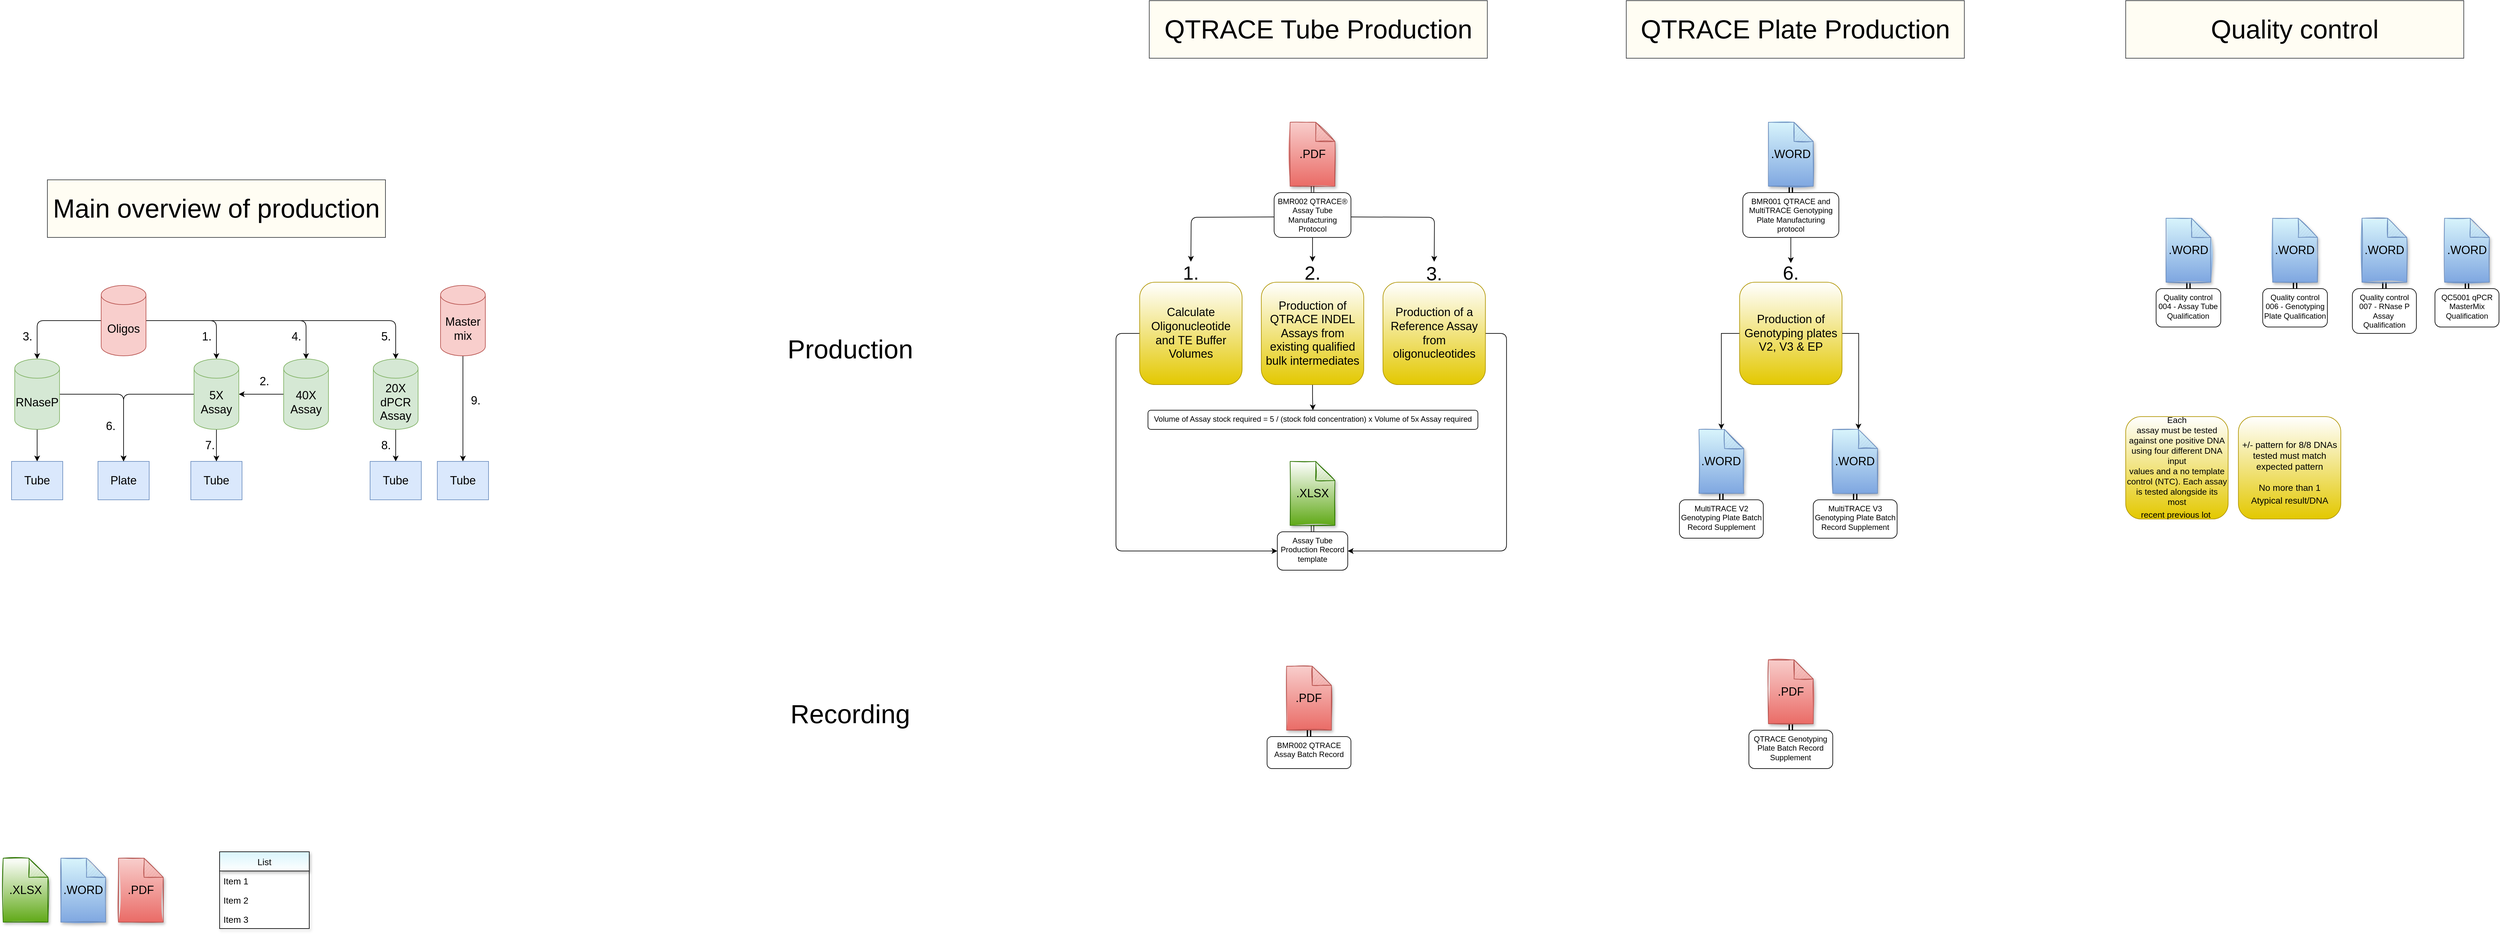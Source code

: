 <mxfile version="19.0.2" type="github">
  <diagram name="Page-1" id="82e54ff1-d628-8f03-85c4-9753963a91cd">
    <mxGraphModel dx="4849" dy="4590" grid="1" gridSize="10" guides="1" tooltips="1" connect="1" arrows="1" fold="1" page="1" pageScale="1" pageWidth="1100" pageHeight="850" background="none" math="0" shadow="0">
      <root>
        <mxCell id="0" />
        <mxCell id="1" parent="0" />
        <mxCell id="Lheqyd3v5UKoI2d5zXlv-3" value="&lt;font style=&quot;font-size: 18px;&quot;&gt;.WORD&lt;/font&gt;" style="shape=note;whiteSpace=wrap;html=1;backgroundOutline=1;darkOpacity=0.05;sketch=1;fillColor=#D9F5FC;strokeColor=#6c8ebf;shadow=1;gradientDirection=south;gradientColor=#7ea6e0;" parent="1" vertex="1">
          <mxGeometry x="-938" y="-590" width="70" height="100" as="geometry" />
        </mxCell>
        <mxCell id="Lheqyd3v5UKoI2d5zXlv-5" value="&lt;font style=&quot;font-size: 18px;&quot;&gt;.PDF&lt;/font&gt;" style="shape=note;whiteSpace=wrap;html=1;backgroundOutline=1;darkOpacity=0.05;sketch=1;fillColor=#f8cecc;strokeColor=#b85450;shadow=1;gradientDirection=south;gradientColor=#ea6b66;" parent="1" vertex="1">
          <mxGeometry x="981.91" y="-1740" width="70" height="100" as="geometry" />
        </mxCell>
        <mxCell id="Lheqyd3v5UKoI2d5zXlv-75" style="edgeStyle=orthogonalEdgeStyle;curved=0;rounded=1;sketch=0;orthogonalLoop=1;jettySize=auto;html=1;entryX=0.5;entryY=0;entryDx=0;entryDy=0;fontSize=30;" parent="1" edge="1">
          <mxGeometry relative="1" as="geometry">
            <mxPoint x="1076.91" y="-1592" as="sourcePoint" />
            <mxPoint x="1206.91" y="-1522" as="targetPoint" />
          </mxGeometry>
        </mxCell>
        <mxCell id="Lheqyd3v5UKoI2d5zXlv-77" style="edgeStyle=orthogonalEdgeStyle;curved=0;rounded=1;sketch=0;orthogonalLoop=1;jettySize=auto;html=1;entryX=0.5;entryY=0;entryDx=0;entryDy=0;fontSize=30;" parent="1" edge="1">
          <mxGeometry relative="1" as="geometry">
            <mxPoint x="956.91" y="-1592" as="sourcePoint" />
            <mxPoint x="826.91" y="-1522" as="targetPoint" />
          </mxGeometry>
        </mxCell>
        <mxCell id="Lheqyd3v5UKoI2d5zXlv-78" style="edgeStyle=orthogonalEdgeStyle;curved=0;rounded=1;sketch=0;orthogonalLoop=1;jettySize=auto;html=1;exitX=0.5;exitY=1;exitDx=0;exitDy=0;entryX=0.5;entryY=0;entryDx=0;entryDy=0;fontSize=30;" parent="1" edge="1" source="Lheqyd3v5UKoI2d5zXlv-8">
          <mxGeometry relative="1" as="geometry">
            <mxPoint x="1016.91" y="-1552" as="sourcePoint" />
            <mxPoint x="1016.91" y="-1522" as="targetPoint" />
          </mxGeometry>
        </mxCell>
        <mxCell id="Lheqyd3v5UKoI2d5zXlv-95" style="edgeStyle=orthogonalEdgeStyle;shape=link;curved=0;rounded=1;sketch=0;orthogonalLoop=1;jettySize=auto;html=1;exitX=0.5;exitY=0;exitDx=0;exitDy=0;entryX=0.5;entryY=1;entryDx=0;entryDy=0;entryPerimeter=0;fontSize=30;" parent="1" source="Lheqyd3v5UKoI2d5zXlv-8" target="Lheqyd3v5UKoI2d5zXlv-5" edge="1">
          <mxGeometry relative="1" as="geometry" />
        </mxCell>
        <mxCell id="Lheqyd3v5UKoI2d5zXlv-8" value="BMR002 QTRACE® Assay Tube&lt;br&gt;Manufacturing Protocol" style="text;whiteSpace=wrap;html=1;align=center;strokeColor=default;rounded=1;glass=0;shadow=0;sketch=0;fillColor=default;" parent="1" vertex="1">
          <mxGeometry x="956.91" y="-1630" width="120" height="70" as="geometry" />
        </mxCell>
        <mxCell id="Lheqyd3v5UKoI2d5zXlv-12" value="List" style="swimlane;fontStyle=0;childLayout=stackLayout;horizontal=1;startSize=30;horizontalStack=0;resizeParent=1;resizeParentMax=0;resizeLast=0;collapsible=1;marginBottom=0;shadow=1;sketch=0;fontFamily=Helvetica;fontSize=14;fillColor=#D9F5FC;gradientColor=#ffffff;gradientDirection=south;" parent="1" vertex="1">
          <mxGeometry x="-690" y="-600" width="140" height="120" as="geometry" />
        </mxCell>
        <mxCell id="Lheqyd3v5UKoI2d5zXlv-13" value="Item 1" style="text;strokeColor=none;fillColor=none;align=left;verticalAlign=middle;spacingLeft=4;spacingRight=4;overflow=hidden;points=[[0,0.5],[1,0.5]];portConstraint=eastwest;rotatable=0;shadow=1;sketch=0;fontFamily=Helvetica;fontSize=14;" parent="Lheqyd3v5UKoI2d5zXlv-12" vertex="1">
          <mxGeometry y="30" width="140" height="30" as="geometry" />
        </mxCell>
        <mxCell id="Lheqyd3v5UKoI2d5zXlv-14" value="Item 2" style="text;strokeColor=none;fillColor=none;align=left;verticalAlign=middle;spacingLeft=4;spacingRight=4;overflow=hidden;points=[[0,0.5],[1,0.5]];portConstraint=eastwest;rotatable=0;shadow=1;sketch=0;fontFamily=Helvetica;fontSize=14;" parent="Lheqyd3v5UKoI2d5zXlv-12" vertex="1">
          <mxGeometry y="60" width="140" height="30" as="geometry" />
        </mxCell>
        <mxCell id="Lheqyd3v5UKoI2d5zXlv-15" value="Item 3" style="text;strokeColor=none;fillColor=none;align=left;verticalAlign=middle;spacingLeft=4;spacingRight=4;overflow=hidden;points=[[0,0.5],[1,0.5]];portConstraint=eastwest;rotatable=0;shadow=1;sketch=0;fontFamily=Helvetica;fontSize=14;" parent="Lheqyd3v5UKoI2d5zXlv-12" vertex="1">
          <mxGeometry y="90" width="140" height="30" as="geometry" />
        </mxCell>
        <mxCell id="Lheqyd3v5UKoI2d5zXlv-93" style="edgeStyle=orthogonalEdgeStyle;curved=0;rounded=1;sketch=0;orthogonalLoop=1;jettySize=auto;html=1;entryX=0;entryY=0.5;entryDx=0;entryDy=0;fontSize=30;" parent="1" source="Lheqyd3v5UKoI2d5zXlv-16" target="Lheqyd3v5UKoI2d5zXlv-80" edge="1">
          <mxGeometry relative="1" as="geometry">
            <Array as="points">
              <mxPoint x="709.91" y="-1410" />
              <mxPoint x="709.91" y="-1070" />
            </Array>
          </mxGeometry>
        </mxCell>
        <mxCell id="Lheqyd3v5UKoI2d5zXlv-16" value="&lt;span style=&quot;&quot;&gt;&lt;font style=&quot;font-size: 18px;&quot;&gt;Calculate Oligonucleotide and TE Buffer Volumes&lt;/font&gt;&lt;/span&gt;" style="whiteSpace=wrap;html=1;aspect=fixed;rounded=1;shadow=0;glass=0;sketch=0;fontFamily=Helvetica;fontSize=12;strokeColor=#B09500;fillColor=#e3c800;gradientDirection=north;strokeWidth=1;fontColor=#000000;gradientColor=#ffffff;" parent="1" vertex="1">
          <mxGeometry x="746.91" y="-1490" width="160" height="160" as="geometry" />
        </mxCell>
        <mxCell id="Lheqyd3v5UKoI2d5zXlv-18" value="&lt;font style=&quot;font-size: 18px;&quot;&gt;&lt;span style=&quot;color: rgb(0, 0, 0);&quot;&gt;.XLSX&lt;/span&gt;&lt;/font&gt;" style="shape=note;whiteSpace=wrap;html=1;backgroundOutline=1;darkOpacity=0.05;sketch=1;fillColor=#60a917;strokeColor=#2D7600;fontColor=#ffffff;shadow=1;gradientColor=#ffffff;gradientDirection=north;" parent="1" vertex="1">
          <mxGeometry x="-1028" y="-590" width="70" height="100" as="geometry" />
        </mxCell>
        <mxCell id="Lheqyd3v5UKoI2d5zXlv-91" style="edgeStyle=orthogonalEdgeStyle;curved=0;rounded=1;sketch=0;orthogonalLoop=1;jettySize=auto;html=1;entryX=0.5;entryY=0;entryDx=0;entryDy=0;fontSize=30;" parent="1" source="Lheqyd3v5UKoI2d5zXlv-21" target="Lheqyd3v5UKoI2d5zXlv-90" edge="1">
          <mxGeometry relative="1" as="geometry" />
        </mxCell>
        <mxCell id="Lheqyd3v5UKoI2d5zXlv-21" value="&lt;span style=&quot;font-size: 18px;&quot;&gt;Production of QTRACE INDEL Assays from existing qualified bulk intermediates&lt;/span&gt;" style="whiteSpace=wrap;html=1;aspect=fixed;rounded=1;shadow=0;glass=0;sketch=0;fontFamily=Helvetica;fontSize=12;strokeColor=#B09500;fillColor=#e3c800;gradientDirection=north;strokeWidth=1;fontColor=#000000;gradientColor=#ffffff;" parent="1" vertex="1">
          <mxGeometry x="936.91" y="-1490" width="160" height="160" as="geometry" />
        </mxCell>
        <mxCell id="Lheqyd3v5UKoI2d5zXlv-44" style="edgeStyle=orthogonalEdgeStyle;rounded=1;orthogonalLoop=1;jettySize=auto;html=1;entryX=0.5;entryY=0;entryDx=0;entryDy=0;entryPerimeter=0;fontFamily=Helvetica;fontSize=18;strokeColor=default;" parent="1" source="Lheqyd3v5UKoI2d5zXlv-22" target="Lheqyd3v5UKoI2d5zXlv-24" edge="1">
          <mxGeometry relative="1" as="geometry" />
        </mxCell>
        <mxCell id="Lheqyd3v5UKoI2d5zXlv-45" style="edgeStyle=orthogonalEdgeStyle;rounded=1;orthogonalLoop=1;jettySize=auto;html=1;entryX=0.5;entryY=0;entryDx=0;entryDy=0;entryPerimeter=0;fontFamily=Helvetica;fontSize=18;strokeColor=default;" parent="1" source="Lheqyd3v5UKoI2d5zXlv-22" target="Lheqyd3v5UKoI2d5zXlv-42" edge="1">
          <mxGeometry relative="1" as="geometry" />
        </mxCell>
        <mxCell id="Lheqyd3v5UKoI2d5zXlv-46" style="edgeStyle=orthogonalEdgeStyle;rounded=1;orthogonalLoop=1;jettySize=auto;html=1;entryX=0.5;entryY=0;entryDx=0;entryDy=0;entryPerimeter=0;fontFamily=Helvetica;fontSize=18;strokeColor=default;" parent="1" source="Lheqyd3v5UKoI2d5zXlv-22" target="Lheqyd3v5UKoI2d5zXlv-23" edge="1">
          <mxGeometry relative="1" as="geometry" />
        </mxCell>
        <mxCell id="Lheqyd3v5UKoI2d5zXlv-48" style="edgeStyle=orthogonalEdgeStyle;rounded=1;orthogonalLoop=1;jettySize=auto;html=1;entryX=0.5;entryY=0;entryDx=0;entryDy=0;entryPerimeter=0;fontFamily=Helvetica;fontSize=18;strokeColor=default;" parent="1" source="Lheqyd3v5UKoI2d5zXlv-22" target="Lheqyd3v5UKoI2d5zXlv-47" edge="1">
          <mxGeometry relative="1" as="geometry" />
        </mxCell>
        <mxCell id="Lheqyd3v5UKoI2d5zXlv-22" value="Oligos" style="shape=cylinder3;whiteSpace=wrap;html=1;boundedLbl=1;backgroundOutline=1;size=15;rounded=1;shadow=0;glass=0;sketch=0;fontFamily=Helvetica;fontSize=18;strokeWidth=1;gradientDirection=north;fillColor=#f8cecc;strokeColor=#b85450;" parent="1" vertex="1">
          <mxGeometry x="-875" y="-1485" width="70" height="110" as="geometry" />
        </mxCell>
        <mxCell id="Lheqyd3v5UKoI2d5zXlv-30" style="edgeStyle=orthogonalEdgeStyle;rounded=1;orthogonalLoop=1;jettySize=auto;html=1;entryX=1;entryY=0.5;entryDx=0;entryDy=0;entryPerimeter=0;fontFamily=Helvetica;fontSize=18;strokeColor=default;" parent="1" source="Lheqyd3v5UKoI2d5zXlv-23" target="Lheqyd3v5UKoI2d5zXlv-24" edge="1">
          <mxGeometry relative="1" as="geometry" />
        </mxCell>
        <mxCell id="Lheqyd3v5UKoI2d5zXlv-23" value="40X Assay" style="shape=cylinder3;whiteSpace=wrap;html=1;boundedLbl=1;backgroundOutline=1;size=15;rounded=1;shadow=0;glass=0;sketch=0;fontFamily=Helvetica;fontSize=18;strokeColor=#82b366;strokeWidth=1;fillColor=#d5e8d4;gradientDirection=north;" parent="1" vertex="1">
          <mxGeometry x="-590" y="-1370" width="70" height="110" as="geometry" />
        </mxCell>
        <mxCell id="Lheqyd3v5UKoI2d5zXlv-37" style="edgeStyle=orthogonalEdgeStyle;rounded=1;orthogonalLoop=1;jettySize=auto;html=1;entryX=0.5;entryY=0;entryDx=0;entryDy=0;fontFamily=Helvetica;fontSize=18;strokeColor=default;" parent="1" source="Lheqyd3v5UKoI2d5zXlv-24" target="Lheqyd3v5UKoI2d5zXlv-36" edge="1">
          <mxGeometry relative="1" as="geometry" />
        </mxCell>
        <mxCell id="Lheqyd3v5UKoI2d5zXlv-53" style="edgeStyle=orthogonalEdgeStyle;rounded=1;orthogonalLoop=1;jettySize=auto;html=1;entryX=0.5;entryY=0;entryDx=0;entryDy=0;fontFamily=Helvetica;fontSize=18;strokeColor=default;" parent="1" source="Lheqyd3v5UKoI2d5zXlv-24" target="Lheqyd3v5UKoI2d5zXlv-49" edge="1">
          <mxGeometry relative="1" as="geometry" />
        </mxCell>
        <mxCell id="Lheqyd3v5UKoI2d5zXlv-24" value="5X Assay" style="shape=cylinder3;whiteSpace=wrap;html=1;boundedLbl=1;backgroundOutline=1;size=15;rounded=1;shadow=0;glass=0;sketch=0;fontFamily=Helvetica;fontSize=18;strokeWidth=1;gradientDirection=north;fillColor=#d5e8d4;strokeColor=#82b366;" parent="1" vertex="1">
          <mxGeometry x="-730" y="-1370" width="70" height="110" as="geometry" />
        </mxCell>
        <mxCell id="Lheqyd3v5UKoI2d5zXlv-36" value="Plate" style="rounded=0;whiteSpace=wrap;html=1;shadow=0;glass=0;sketch=0;fontFamily=Helvetica;fontSize=18;strokeColor=#6c8ebf;strokeWidth=1;fillColor=#dae8fc;gradientDirection=north;" parent="1" vertex="1">
          <mxGeometry x="-880" y="-1210" width="80" height="60" as="geometry" />
        </mxCell>
        <mxCell id="Lheqyd3v5UKoI2d5zXlv-43" style="edgeStyle=orthogonalEdgeStyle;rounded=1;orthogonalLoop=1;jettySize=auto;html=1;entryX=0.5;entryY=0;entryDx=0;entryDy=0;fontFamily=Helvetica;fontSize=18;strokeColor=default;" parent="1" source="Lheqyd3v5UKoI2d5zXlv-42" target="Lheqyd3v5UKoI2d5zXlv-36" edge="1">
          <mxGeometry relative="1" as="geometry" />
        </mxCell>
        <mxCell id="Lheqyd3v5UKoI2d5zXlv-52" style="edgeStyle=orthogonalEdgeStyle;rounded=1;orthogonalLoop=1;jettySize=auto;html=1;entryX=0.5;entryY=0;entryDx=0;entryDy=0;fontFamily=Helvetica;fontSize=18;strokeColor=default;" parent="1" source="Lheqyd3v5UKoI2d5zXlv-42" target="Lheqyd3v5UKoI2d5zXlv-51" edge="1">
          <mxGeometry relative="1" as="geometry" />
        </mxCell>
        <mxCell id="Lheqyd3v5UKoI2d5zXlv-42" value="RNaseP" style="shape=cylinder3;whiteSpace=wrap;html=1;boundedLbl=1;backgroundOutline=1;size=15;rounded=1;shadow=0;glass=0;sketch=0;fontFamily=Helvetica;fontSize=18;strokeColor=#82b366;strokeWidth=1;fillColor=#d5e8d4;gradientDirection=north;" parent="1" vertex="1">
          <mxGeometry x="-1010" y="-1370" width="70" height="110" as="geometry" />
        </mxCell>
        <mxCell id="Lheqyd3v5UKoI2d5zXlv-54" style="edgeStyle=orthogonalEdgeStyle;rounded=1;orthogonalLoop=1;jettySize=auto;html=1;entryX=0.5;entryY=0;entryDx=0;entryDy=0;fontFamily=Helvetica;fontSize=18;strokeColor=default;" parent="1" source="Lheqyd3v5UKoI2d5zXlv-47" target="Lheqyd3v5UKoI2d5zXlv-50" edge="1">
          <mxGeometry relative="1" as="geometry" />
        </mxCell>
        <mxCell id="Lheqyd3v5UKoI2d5zXlv-47" value="20X dPCR Assay" style="shape=cylinder3;whiteSpace=wrap;html=1;boundedLbl=1;backgroundOutline=1;size=15;rounded=1;shadow=0;glass=0;sketch=0;fontFamily=Helvetica;fontSize=18;strokeColor=#82b366;strokeWidth=1;fillColor=#d5e8d4;gradientDirection=north;" parent="1" vertex="1">
          <mxGeometry x="-450" y="-1370" width="70" height="110" as="geometry" />
        </mxCell>
        <mxCell id="Lheqyd3v5UKoI2d5zXlv-49" value="Tube" style="rounded=0;whiteSpace=wrap;html=1;shadow=0;glass=0;sketch=0;fontFamily=Helvetica;fontSize=18;strokeColor=#6c8ebf;strokeWidth=1;fillColor=#dae8fc;gradientDirection=north;" parent="1" vertex="1">
          <mxGeometry x="-735" y="-1210" width="80" height="60" as="geometry" />
        </mxCell>
        <mxCell id="Lheqyd3v5UKoI2d5zXlv-50" value="Tube" style="rounded=0;whiteSpace=wrap;html=1;shadow=0;glass=0;sketch=0;fontFamily=Helvetica;fontSize=18;strokeColor=#6c8ebf;strokeWidth=1;fillColor=#dae8fc;gradientDirection=north;" parent="1" vertex="1">
          <mxGeometry x="-455" y="-1210" width="80" height="60" as="geometry" />
        </mxCell>
        <mxCell id="Lheqyd3v5UKoI2d5zXlv-51" value="Tube" style="rounded=0;whiteSpace=wrap;html=1;shadow=0;glass=0;sketch=0;fontFamily=Helvetica;fontSize=18;strokeColor=#6c8ebf;strokeWidth=1;fillColor=#dae8fc;gradientDirection=north;" parent="1" vertex="1">
          <mxGeometry x="-1015" y="-1210" width="80" height="60" as="geometry" />
        </mxCell>
        <mxCell id="Lheqyd3v5UKoI2d5zXlv-55" value="1." style="text;html=1;strokeColor=none;fillColor=none;align=center;verticalAlign=middle;whiteSpace=wrap;rounded=0;shadow=0;glass=0;sketch=0;fontFamily=Helvetica;fontSize=18;" parent="1" vertex="1">
          <mxGeometry x="-740" y="-1420" width="60" height="30" as="geometry" />
        </mxCell>
        <mxCell id="Lheqyd3v5UKoI2d5zXlv-56" value="7." style="text;html=1;strokeColor=none;fillColor=none;align=center;verticalAlign=middle;whiteSpace=wrap;rounded=0;shadow=0;glass=0;sketch=0;fontFamily=Helvetica;fontSize=18;" parent="1" vertex="1">
          <mxGeometry x="-735" y="-1250" width="60" height="30" as="geometry" />
        </mxCell>
        <mxCell id="Lheqyd3v5UKoI2d5zXlv-57" value="2." style="text;html=1;strokeColor=none;fillColor=none;align=center;verticalAlign=middle;whiteSpace=wrap;rounded=0;shadow=0;glass=0;sketch=0;fontFamily=Helvetica;fontSize=18;" parent="1" vertex="1">
          <mxGeometry x="-650" y="-1350" width="60" height="30" as="geometry" />
        </mxCell>
        <mxCell id="Lheqyd3v5UKoI2d5zXlv-58" value="3." style="text;html=1;strokeColor=none;fillColor=none;align=center;verticalAlign=middle;whiteSpace=wrap;rounded=0;shadow=0;glass=0;sketch=0;fontFamily=Helvetica;fontSize=18;" parent="1" vertex="1">
          <mxGeometry x="-1020" y="-1420" width="60" height="30" as="geometry" />
        </mxCell>
        <mxCell id="Lheqyd3v5UKoI2d5zXlv-59" value="4." style="text;html=1;strokeColor=none;fillColor=none;align=center;verticalAlign=middle;whiteSpace=wrap;rounded=0;shadow=0;glass=0;sketch=0;fontFamily=Helvetica;fontSize=18;" parent="1" vertex="1">
          <mxGeometry x="-600" y="-1420" width="60" height="30" as="geometry" />
        </mxCell>
        <mxCell id="Lheqyd3v5UKoI2d5zXlv-60" value="5." style="text;html=1;strokeColor=none;fillColor=none;align=center;verticalAlign=middle;whiteSpace=wrap;rounded=0;shadow=0;glass=0;sketch=0;fontFamily=Helvetica;fontSize=18;" parent="1" vertex="1">
          <mxGeometry x="-460" y="-1420" width="60" height="30" as="geometry" />
        </mxCell>
        <mxCell id="Lheqyd3v5UKoI2d5zXlv-61" value="6." style="text;html=1;strokeColor=none;fillColor=none;align=center;verticalAlign=middle;whiteSpace=wrap;rounded=0;shadow=0;glass=0;sketch=0;fontFamily=Helvetica;fontSize=18;" parent="1" vertex="1">
          <mxGeometry x="-890" y="-1280" width="60" height="30" as="geometry" />
        </mxCell>
        <mxCell id="Lheqyd3v5UKoI2d5zXlv-62" value="&lt;font style=&quot;font-size: 30px;&quot;&gt;1.&lt;/font&gt;" style="text;html=1;strokeColor=none;fillColor=none;align=center;verticalAlign=middle;whiteSpace=wrap;rounded=0;shadow=0;glass=0;sketch=0;fontFamily=Helvetica;fontSize=18;" parent="1" vertex="1">
          <mxGeometry x="811.91" y="-1520" width="30" height="30" as="geometry" />
        </mxCell>
        <mxCell id="Lheqyd3v5UKoI2d5zXlv-63" value="&lt;font style=&quot;font-size: 30px;&quot;&gt;2.&lt;/font&gt;" style="text;html=1;strokeColor=none;fillColor=none;align=center;verticalAlign=middle;whiteSpace=wrap;rounded=0;shadow=0;glass=0;sketch=0;fontFamily=Helvetica;fontSize=18;" parent="1" vertex="1">
          <mxGeometry x="1001.91" y="-1520" width="30" height="30" as="geometry" />
        </mxCell>
        <mxCell id="Lheqyd3v5UKoI2d5zXlv-64" value="&lt;font style=&quot;font-size: 30px;&quot;&gt;3.&lt;/font&gt;" style="text;html=1;strokeColor=none;fillColor=none;align=center;verticalAlign=middle;whiteSpace=wrap;rounded=0;shadow=0;glass=0;sketch=0;fontFamily=Helvetica;fontSize=18;" parent="1" vertex="1">
          <mxGeometry x="1191.91" y="-1519" width="30" height="30" as="geometry" />
        </mxCell>
        <mxCell id="Lheqyd3v5UKoI2d5zXlv-65" style="edgeStyle=orthogonalEdgeStyle;curved=0;rounded=1;sketch=0;orthogonalLoop=1;jettySize=auto;html=1;exitX=0.5;exitY=1;exitDx=0;exitDy=0;" parent="1" source="Lheqyd3v5UKoI2d5zXlv-63" target="Lheqyd3v5UKoI2d5zXlv-63" edge="1">
          <mxGeometry relative="1" as="geometry" />
        </mxCell>
        <mxCell id="Lheqyd3v5UKoI2d5zXlv-66" value="8." style="text;html=1;strokeColor=none;fillColor=none;align=center;verticalAlign=middle;whiteSpace=wrap;rounded=0;shadow=0;glass=0;sketch=0;fontFamily=Helvetica;fontSize=18;" parent="1" vertex="1">
          <mxGeometry x="-460" y="-1250" width="60" height="30" as="geometry" />
        </mxCell>
        <mxCell id="Lheqyd3v5UKoI2d5zXlv-92" style="edgeStyle=orthogonalEdgeStyle;curved=0;rounded=1;sketch=0;orthogonalLoop=1;jettySize=auto;html=1;entryX=1;entryY=0.5;entryDx=0;entryDy=0;fontSize=30;" parent="1" source="Lheqyd3v5UKoI2d5zXlv-69" target="Lheqyd3v5UKoI2d5zXlv-80" edge="1">
          <mxGeometry relative="1" as="geometry">
            <Array as="points">
              <mxPoint x="1319.91" y="-1410" />
              <mxPoint x="1319.91" y="-1070" />
            </Array>
          </mxGeometry>
        </mxCell>
        <mxCell id="Lheqyd3v5UKoI2d5zXlv-69" value="&lt;span style=&quot;font-size: 18px;&quot;&gt;Production of a Reference Assay from oligonucleotides&lt;/span&gt;" style="whiteSpace=wrap;html=1;aspect=fixed;rounded=1;shadow=0;glass=0;sketch=0;fontFamily=Helvetica;fontSize=12;strokeColor=#B09500;fillColor=#e3c800;gradientDirection=north;strokeWidth=1;fontColor=#000000;gradientColor=#ffffff;" parent="1" vertex="1">
          <mxGeometry x="1126.91" y="-1490" width="160" height="160" as="geometry" />
        </mxCell>
        <mxCell id="Lheqyd3v5UKoI2d5zXlv-79" value="&lt;font style=&quot;font-size: 18px;&quot;&gt;&lt;span style=&quot;color: rgb(0, 0, 0);&quot;&gt;.XLSX&lt;/span&gt;&lt;/font&gt;" style="shape=note;whiteSpace=wrap;html=1;backgroundOutline=1;darkOpacity=0.05;sketch=1;fillColor=#60a917;strokeColor=#2D7600;fontColor=#ffffff;shadow=1;gradientColor=#ffffff;gradientDirection=north;" parent="1" vertex="1">
          <mxGeometry x="981.91" y="-1210" width="70" height="100" as="geometry" />
        </mxCell>
        <mxCell id="Lheqyd3v5UKoI2d5zXlv-94" style="edgeStyle=orthogonalEdgeStyle;curved=0;rounded=1;sketch=0;orthogonalLoop=1;jettySize=auto;html=1;exitX=0.5;exitY=0;exitDx=0;exitDy=0;entryX=0.5;entryY=1;entryDx=0;entryDy=0;entryPerimeter=0;fontSize=30;shape=link;" parent="1" source="Lheqyd3v5UKoI2d5zXlv-80" target="Lheqyd3v5UKoI2d5zXlv-79" edge="1">
          <mxGeometry relative="1" as="geometry" />
        </mxCell>
        <mxCell id="Lheqyd3v5UKoI2d5zXlv-80" value="&lt;span style=&quot;text-align: left;&quot;&gt;&lt;font style=&quot;font-size: 12px;&quot;&gt;Assay Tube Production Record template&lt;/font&gt;&lt;/span&gt;" style="text;whiteSpace=wrap;html=1;align=center;strokeColor=default;rounded=1;glass=0;shadow=0;sketch=0;fillColor=default;" parent="1" vertex="1">
          <mxGeometry x="961.91" y="-1100" width="110" height="60" as="geometry" />
        </mxCell>
        <mxCell id="Lheqyd3v5UKoI2d5zXlv-90" value="&lt;div style=&quot;&quot;&gt;&lt;span style=&quot;background-color: initial;&quot;&gt;Volume of Assay stock required = 5 / (stock fold concentration) x Volume of 5x Assay required&lt;/span&gt;&lt;/div&gt;" style="text;whiteSpace=wrap;html=1;align=center;strokeColor=default;rounded=1;glass=0;shadow=0;sketch=0;fillColor=default;" parent="1" vertex="1">
          <mxGeometry x="759.91" y="-1290" width="515.25" height="30" as="geometry" />
        </mxCell>
        <mxCell id="Lheqyd3v5UKoI2d5zXlv-96" value="&lt;font style=&quot;font-size: 41px;&quot;&gt;QTRACE Tube Production&lt;/font&gt;" style="text;html=1;align=center;verticalAlign=middle;whiteSpace=wrap;rounded=0;glass=0;sketch=0;fontSize=30;fillColor=#FFFDF3;strokeColor=#36393d;" parent="1" vertex="1">
          <mxGeometry x="761.91" y="-1930" width="528" height="90" as="geometry" />
        </mxCell>
        <mxCell id="Lheqyd3v5UKoI2d5zXlv-97" value="&lt;font style=&quot;font-size: 41px;&quot;&gt;QTRACE Plate Production&lt;/font&gt;" style="text;html=1;align=center;verticalAlign=middle;whiteSpace=wrap;rounded=0;glass=0;sketch=0;fontSize=30;fillColor=#FFFDF3;strokeColor=#36393d;" parent="1" vertex="1">
          <mxGeometry x="1506.91" y="-1930" width="528" height="90" as="geometry" />
        </mxCell>
        <mxCell id="Lheqyd3v5UKoI2d5zXlv-98" value="&lt;font style=&quot;font-size: 41px;&quot;&gt;Quality control&lt;/font&gt;" style="text;html=1;align=center;verticalAlign=middle;whiteSpace=wrap;rounded=0;glass=0;sketch=0;fontSize=30;fillColor=#FFFDF3;strokeColor=#36393d;" parent="1" vertex="1">
          <mxGeometry x="2286.91" y="-1930" width="528" height="90" as="geometry" />
        </mxCell>
        <mxCell id="Lheqyd3v5UKoI2d5zXlv-99" value="&lt;font style=&quot;font-size: 18px;&quot;&gt;.PDF&lt;/font&gt;" style="shape=note;whiteSpace=wrap;html=1;backgroundOutline=1;darkOpacity=0.05;sketch=1;fillColor=#f8cecc;strokeColor=#b85450;shadow=1;gradientDirection=south;gradientColor=#ea6b66;" parent="1" vertex="1">
          <mxGeometry x="-848" y="-590" width="70" height="100" as="geometry" />
        </mxCell>
        <mxCell id="Lheqyd3v5UKoI2d5zXlv-116" style="edgeStyle=orthogonalEdgeStyle;shape=link;curved=0;rounded=1;sketch=0;orthogonalLoop=1;jettySize=auto;html=1;exitX=0.5;exitY=1;exitDx=0;exitDy=0;exitPerimeter=0;entryX=0.5;entryY=0;entryDx=0;entryDy=0;fontSize=41;strokeWidth=2;" parent="1" source="Lheqyd3v5UKoI2d5zXlv-104" target="Lheqyd3v5UKoI2d5zXlv-105" edge="1">
          <mxGeometry relative="1" as="geometry" />
        </mxCell>
        <mxCell id="Lheqyd3v5UKoI2d5zXlv-104" value="&lt;font style=&quot;font-size: 18px;&quot;&gt;.WORD&lt;/font&gt;" style="shape=note;whiteSpace=wrap;html=1;backgroundOutline=1;darkOpacity=0.05;sketch=1;fillColor=#D9F5FC;strokeColor=#6c8ebf;shadow=1;gradientDirection=south;gradientColor=#7ea6e0;" parent="1" vertex="1">
          <mxGeometry x="2349.91" y="-1590" width="70" height="100" as="geometry" />
        </mxCell>
        <mxCell id="Lheqyd3v5UKoI2d5zXlv-105" value="&lt;span style=&quot;text-align: left;&quot;&gt;&lt;font style=&quot;font-size: 12px;&quot;&gt;Quality control 004 - Assay Tube Qualification&lt;/font&gt;&lt;/span&gt;" style="text;whiteSpace=wrap;html=1;align=center;strokeColor=default;rounded=1;glass=0;shadow=0;sketch=0;fillColor=default;" parent="1" vertex="1">
          <mxGeometry x="2334.41" y="-1480" width="101" height="60" as="geometry" />
        </mxCell>
        <mxCell id="Lheqyd3v5UKoI2d5zXlv-117" style="edgeStyle=orthogonalEdgeStyle;shape=link;curved=0;rounded=1;sketch=0;orthogonalLoop=1;jettySize=auto;html=1;exitX=0.5;exitY=1;exitDx=0;exitDy=0;exitPerimeter=0;entryX=0.5;entryY=0;entryDx=0;entryDy=0;fontSize=41;strokeWidth=2;" parent="1" source="Lheqyd3v5UKoI2d5zXlv-106" target="Lheqyd3v5UKoI2d5zXlv-108" edge="1">
          <mxGeometry relative="1" as="geometry" />
        </mxCell>
        <mxCell id="Lheqyd3v5UKoI2d5zXlv-106" value="&lt;font style=&quot;font-size: 18px;&quot;&gt;.WORD&lt;/font&gt;" style="shape=note;whiteSpace=wrap;html=1;backgroundOutline=1;darkOpacity=0.05;sketch=1;fillColor=#D9F5FC;strokeColor=#6c8ebf;shadow=1;gradientDirection=south;gradientColor=#7ea6e0;" parent="1" vertex="1">
          <mxGeometry x="2516.41" y="-1590" width="70" height="100" as="geometry" />
        </mxCell>
        <mxCell id="Lheqyd3v5UKoI2d5zXlv-108" value="&lt;span style=&quot;text-align: left;&quot;&gt;&lt;font style=&quot;font-size: 12px;&quot;&gt;Quality control 006 - Genotyping Plate Qualification&lt;/font&gt;&lt;/span&gt;" style="text;whiteSpace=wrap;html=1;align=center;strokeColor=default;rounded=1;glass=0;shadow=0;sketch=0;fillColor=default;" parent="1" vertex="1">
          <mxGeometry x="2500.91" y="-1480" width="101" height="60" as="geometry" />
        </mxCell>
        <mxCell id="Lheqyd3v5UKoI2d5zXlv-109" value="&lt;span style=&quot;text-align: left;&quot;&gt;&lt;font style=&quot;font-size: 12px;&quot;&gt;Quality control 007 - RNase P Assay&amp;nbsp; Qualification&lt;/font&gt;&lt;/span&gt;" style="text;whiteSpace=wrap;html=1;align=center;strokeColor=default;rounded=1;glass=0;shadow=0;sketch=0;fillColor=default;" parent="1" vertex="1">
          <mxGeometry x="2640.91" y="-1480" width="100" height="70" as="geometry" />
        </mxCell>
        <mxCell id="Lheqyd3v5UKoI2d5zXlv-118" style="edgeStyle=orthogonalEdgeStyle;shape=link;curved=0;rounded=1;sketch=0;orthogonalLoop=1;jettySize=auto;html=1;exitX=0.5;exitY=1;exitDx=0;exitDy=0;exitPerimeter=0;entryX=0.5;entryY=0;entryDx=0;entryDy=0;fontSize=41;strokeWidth=2;" parent="1" source="Lheqyd3v5UKoI2d5zXlv-110" target="Lheqyd3v5UKoI2d5zXlv-109" edge="1">
          <mxGeometry relative="1" as="geometry" />
        </mxCell>
        <mxCell id="Lheqyd3v5UKoI2d5zXlv-110" value="&lt;font style=&quot;font-size: 18px;&quot;&gt;.WORD&lt;/font&gt;" style="shape=note;whiteSpace=wrap;html=1;backgroundOutline=1;darkOpacity=0.05;sketch=1;fillColor=#D9F5FC;strokeColor=#6c8ebf;shadow=1;gradientDirection=south;gradientColor=#7ea6e0;" parent="1" vertex="1">
          <mxGeometry x="2655.91" y="-1590" width="70" height="100" as="geometry" />
        </mxCell>
        <mxCell id="Lheqyd3v5UKoI2d5zXlv-111" value="&lt;span style=&quot;text-align: left;&quot;&gt;&lt;font style=&quot;font-size: 12px;&quot;&gt;QC5001 qPCR MasterMix Qualification&lt;/font&gt;&lt;/span&gt;" style="text;whiteSpace=wrap;html=1;align=center;strokeColor=default;rounded=1;glass=0;shadow=0;sketch=0;fillColor=default;" parent="1" vertex="1">
          <mxGeometry x="2769.91" y="-1480" width="100" height="60" as="geometry" />
        </mxCell>
        <mxCell id="Lheqyd3v5UKoI2d5zXlv-119" style="edgeStyle=orthogonalEdgeStyle;shape=link;curved=0;rounded=1;sketch=0;orthogonalLoop=1;jettySize=auto;html=1;exitX=0.5;exitY=1;exitDx=0;exitDy=0;exitPerimeter=0;entryX=0.5;entryY=0;entryDx=0;entryDy=0;fontSize=41;strokeWidth=2;" parent="1" source="Lheqyd3v5UKoI2d5zXlv-112" target="Lheqyd3v5UKoI2d5zXlv-111" edge="1">
          <mxGeometry relative="1" as="geometry" />
        </mxCell>
        <mxCell id="Lheqyd3v5UKoI2d5zXlv-112" value="&lt;font style=&quot;font-size: 18px;&quot;&gt;.WORD&lt;/font&gt;" style="shape=note;whiteSpace=wrap;html=1;backgroundOutline=1;darkOpacity=0.05;sketch=1;fillColor=#D9F5FC;strokeColor=#6c8ebf;shadow=1;gradientDirection=south;gradientColor=#7ea6e0;" parent="1" vertex="1">
          <mxGeometry x="2784.91" y="-1590" width="70" height="100" as="geometry" />
        </mxCell>
        <mxCell id="Lheqyd3v5UKoI2d5zXlv-115" style="edgeStyle=orthogonalEdgeStyle;shape=link;curved=0;rounded=1;sketch=0;orthogonalLoop=1;jettySize=auto;html=1;exitX=0.5;exitY=1;exitDx=0;exitDy=0;exitPerimeter=0;entryX=0.5;entryY=0;entryDx=0;entryDy=0;fontSize=41;strokeWidth=2;" parent="1" source="Lheqyd3v5UKoI2d5zXlv-113" target="Lheqyd3v5UKoI2d5zXlv-114" edge="1">
          <mxGeometry relative="1" as="geometry" />
        </mxCell>
        <mxCell id="Lheqyd3v5UKoI2d5zXlv-113" value="&lt;font style=&quot;font-size: 18px;&quot;&gt;.WORD&lt;/font&gt;" style="shape=note;whiteSpace=wrap;html=1;backgroundOutline=1;darkOpacity=0.05;sketch=1;fillColor=#D9F5FC;strokeColor=#6c8ebf;shadow=1;gradientDirection=south;gradientColor=#7ea6e0;" parent="1" vertex="1">
          <mxGeometry x="1728.91" y="-1740" width="70" height="100" as="geometry" />
        </mxCell>
        <mxCell id="_ofi-eHrRNwAqA-1qhmZ-7" style="edgeStyle=orthogonalEdgeStyle;rounded=0;orthogonalLoop=1;jettySize=auto;html=1;entryX=0.5;entryY=0;entryDx=0;entryDy=0;" edge="1" parent="1" source="Lheqyd3v5UKoI2d5zXlv-114" target="_ofi-eHrRNwAqA-1qhmZ-6">
          <mxGeometry relative="1" as="geometry" />
        </mxCell>
        <mxCell id="Lheqyd3v5UKoI2d5zXlv-114" value="&lt;span style=&quot;text-align: left;&quot;&gt;&lt;font style=&quot;font-size: 12px;&quot;&gt;BMR001 QTRACE and MultiTRACE Genotyping Plate Manufacturing protocol&lt;/font&gt;&lt;/span&gt;" style="text;whiteSpace=wrap;html=1;align=center;strokeColor=default;rounded=1;glass=0;shadow=0;sketch=0;fillColor=default;" parent="1" vertex="1">
          <mxGeometry x="1688.91" y="-1630" width="150" height="70" as="geometry" />
        </mxCell>
        <mxCell id="Lheqyd3v5UKoI2d5zXlv-120" value="&lt;div style=&quot;&quot;&gt;&lt;span style=&quot;background-color: initial;&quot;&gt;QTRACE Genotyping Plate Batch Record Supplement&lt;/span&gt;&lt;/div&gt;" style="text;whiteSpace=wrap;html=1;align=center;strokeColor=default;rounded=1;glass=0;shadow=0;sketch=0;fillColor=default;" parent="1" vertex="1">
          <mxGeometry x="1698.41" y="-790" width="131" height="60" as="geometry" />
        </mxCell>
        <mxCell id="Lheqyd3v5UKoI2d5zXlv-129" style="edgeStyle=orthogonalEdgeStyle;shape=link;curved=0;rounded=1;sketch=0;orthogonalLoop=1;jettySize=auto;html=1;exitX=0.5;exitY=1;exitDx=0;exitDy=0;exitPerimeter=0;entryX=0.5;entryY=0;entryDx=0;entryDy=0;fontSize=41;strokeWidth=2;" parent="1" source="Lheqyd3v5UKoI2d5zXlv-121" target="Lheqyd3v5UKoI2d5zXlv-120" edge="1">
          <mxGeometry relative="1" as="geometry" />
        </mxCell>
        <mxCell id="Lheqyd3v5UKoI2d5zXlv-121" value="&lt;font style=&quot;font-size: 18px;&quot;&gt;.PDF&lt;/font&gt;" style="shape=note;whiteSpace=wrap;html=1;backgroundOutline=1;darkOpacity=0.05;sketch=1;fillColor=#f8cecc;strokeColor=#b85450;shadow=1;gradientDirection=south;gradientColor=#ea6b66;" parent="1" vertex="1">
          <mxGeometry x="1728.91" y="-900" width="70" height="100" as="geometry" />
        </mxCell>
        <mxCell id="Lheqyd3v5UKoI2d5zXlv-122" value="&lt;font style=&quot;font-size: 41px;&quot;&gt;Main overview of production&lt;/font&gt;" style="text;html=1;align=center;verticalAlign=middle;whiteSpace=wrap;rounded=0;glass=0;sketch=0;fontSize=30;fillColor=#FFFDF3;strokeColor=#36393d;" parent="1" vertex="1">
          <mxGeometry x="-959" y="-1650" width="528" height="90" as="geometry" />
        </mxCell>
        <mxCell id="Lheqyd3v5UKoI2d5zXlv-123" value="MultiTRACE V2 Genotyping Plate Batch Record Supplement" style="text;whiteSpace=wrap;html=1;align=center;strokeColor=default;rounded=1;glass=0;shadow=0;sketch=0;fillColor=default;" parent="1" vertex="1">
          <mxGeometry x="1589.91" y="-1150" width="131" height="60" as="geometry" />
        </mxCell>
        <mxCell id="Lheqyd3v5UKoI2d5zXlv-124" value="MultiTRACE V3 Genotyping Plate Batch Record Supplement" style="text;whiteSpace=wrap;html=1;align=center;strokeColor=default;rounded=1;glass=0;shadow=0;sketch=0;fillColor=default;" parent="1" vertex="1">
          <mxGeometry x="1798.91" y="-1150" width="131" height="60" as="geometry" />
        </mxCell>
        <mxCell id="Lheqyd3v5UKoI2d5zXlv-128" style="edgeStyle=orthogonalEdgeStyle;shape=link;curved=0;rounded=1;sketch=0;orthogonalLoop=1;jettySize=auto;html=1;exitX=0.5;exitY=1;exitDx=0;exitDy=0;exitPerimeter=0;entryX=0.5;entryY=0;entryDx=0;entryDy=0;fontSize=41;strokeWidth=2;" parent="1" source="Lheqyd3v5UKoI2d5zXlv-125" target="Lheqyd3v5UKoI2d5zXlv-123" edge="1">
          <mxGeometry relative="1" as="geometry" />
        </mxCell>
        <mxCell id="Lheqyd3v5UKoI2d5zXlv-125" value="&lt;font style=&quot;font-size: 18px;&quot;&gt;.WORD&lt;/font&gt;" style="shape=note;whiteSpace=wrap;html=1;backgroundOutline=1;darkOpacity=0.05;sketch=1;fillColor=#D9F5FC;strokeColor=#6c8ebf;shadow=1;gradientDirection=south;gradientColor=#7ea6e0;" parent="1" vertex="1">
          <mxGeometry x="1620.41" y="-1260" width="70" height="100" as="geometry" />
        </mxCell>
        <mxCell id="Lheqyd3v5UKoI2d5zXlv-127" style="edgeStyle=orthogonalEdgeStyle;shape=link;curved=0;rounded=1;sketch=0;orthogonalLoop=1;jettySize=auto;html=1;exitX=0.5;exitY=1;exitDx=0;exitDy=0;exitPerimeter=0;entryX=0.5;entryY=0;entryDx=0;entryDy=0;fontSize=41;strokeWidth=2;" parent="1" source="Lheqyd3v5UKoI2d5zXlv-126" target="Lheqyd3v5UKoI2d5zXlv-124" edge="1">
          <mxGeometry relative="1" as="geometry" />
        </mxCell>
        <mxCell id="Lheqyd3v5UKoI2d5zXlv-126" value="&lt;font style=&quot;font-size: 18px;&quot;&gt;.WORD&lt;/font&gt;" style="shape=note;whiteSpace=wrap;html=1;backgroundOutline=1;darkOpacity=0.05;sketch=1;fillColor=#D9F5FC;strokeColor=#6c8ebf;shadow=1;gradientDirection=south;gradientColor=#7ea6e0;" parent="1" vertex="1">
          <mxGeometry x="1829.41" y="-1260" width="70" height="100" as="geometry" />
        </mxCell>
        <mxCell id="_ofi-eHrRNwAqA-1qhmZ-3" style="edgeStyle=orthogonalEdgeStyle;rounded=0;orthogonalLoop=1;jettySize=auto;html=1;entryX=0.5;entryY=0;entryDx=0;entryDy=0;" edge="1" parent="1" source="_ofi-eHrRNwAqA-1qhmZ-1" target="_ofi-eHrRNwAqA-1qhmZ-2">
          <mxGeometry relative="1" as="geometry" />
        </mxCell>
        <mxCell id="_ofi-eHrRNwAqA-1qhmZ-1" value="Master&lt;br&gt;mix" style="shape=cylinder3;whiteSpace=wrap;html=1;boundedLbl=1;backgroundOutline=1;size=15;rounded=1;shadow=0;glass=0;sketch=0;fontFamily=Helvetica;fontSize=18;strokeWidth=1;gradientDirection=north;fillColor=#f8cecc;strokeColor=#b85450;" vertex="1" parent="1">
          <mxGeometry x="-345" y="-1485" width="70" height="110" as="geometry" />
        </mxCell>
        <mxCell id="_ofi-eHrRNwAqA-1qhmZ-2" value="Tube" style="rounded=0;whiteSpace=wrap;html=1;shadow=0;glass=0;sketch=0;fontFamily=Helvetica;fontSize=18;strokeColor=#6c8ebf;strokeWidth=1;fillColor=#dae8fc;gradientDirection=north;" vertex="1" parent="1">
          <mxGeometry x="-350" y="-1210" width="80" height="60" as="geometry" />
        </mxCell>
        <mxCell id="_ofi-eHrRNwAqA-1qhmZ-4" value="9." style="text;html=1;strokeColor=none;fillColor=none;align=center;verticalAlign=middle;whiteSpace=wrap;rounded=0;shadow=0;glass=0;sketch=0;fontFamily=Helvetica;fontSize=18;" vertex="1" parent="1">
          <mxGeometry x="-320" y="-1320" width="60" height="30" as="geometry" />
        </mxCell>
        <mxCell id="_ofi-eHrRNwAqA-1qhmZ-8" style="edgeStyle=orthogonalEdgeStyle;rounded=0;orthogonalLoop=1;jettySize=auto;html=1;entryX=0;entryY=0;entryDx=40;entryDy=0;entryPerimeter=0;" edge="1" parent="1" source="_ofi-eHrRNwAqA-1qhmZ-5" target="Lheqyd3v5UKoI2d5zXlv-126">
          <mxGeometry relative="1" as="geometry">
            <Array as="points">
              <mxPoint x="1869.91" y="-1410" />
              <mxPoint x="1869.91" y="-1295" />
            </Array>
          </mxGeometry>
        </mxCell>
        <mxCell id="_ofi-eHrRNwAqA-1qhmZ-22" style="edgeStyle=orthogonalEdgeStyle;rounded=0;orthogonalLoop=1;jettySize=auto;html=1;entryX=0.5;entryY=0;entryDx=0;entryDy=0;entryPerimeter=0;fontSize=41;strokeWidth=1;" edge="1" parent="1" source="_ofi-eHrRNwAqA-1qhmZ-5" target="Lheqyd3v5UKoI2d5zXlv-125">
          <mxGeometry relative="1" as="geometry">
            <Array as="points">
              <mxPoint x="1655.91" y="-1410" />
            </Array>
          </mxGeometry>
        </mxCell>
        <mxCell id="_ofi-eHrRNwAqA-1qhmZ-5" value="&lt;span style=&quot;font-size: 18px;&quot;&gt;Production of Genotyping plates&lt;br&gt;V2, V3 &amp;amp; EP&lt;br&gt;&lt;/span&gt;" style="whiteSpace=wrap;html=1;aspect=fixed;rounded=1;shadow=0;glass=0;sketch=0;fontFamily=Helvetica;fontSize=12;strokeColor=#B09500;fillColor=#e3c800;gradientDirection=north;strokeWidth=1;fontColor=#000000;gradientColor=#ffffff;" vertex="1" parent="1">
          <mxGeometry x="1683.91" y="-1490" width="160" height="160" as="geometry" />
        </mxCell>
        <mxCell id="_ofi-eHrRNwAqA-1qhmZ-6" value="&lt;font style=&quot;font-size: 30px;&quot;&gt;6.&lt;/font&gt;" style="text;html=1;strokeColor=none;fillColor=none;align=center;verticalAlign=middle;whiteSpace=wrap;rounded=0;shadow=0;glass=0;sketch=0;fontFamily=Helvetica;fontSize=18;" vertex="1" parent="1">
          <mxGeometry x="1748.91" y="-1520" width="30" height="30" as="geometry" />
        </mxCell>
        <mxCell id="_ofi-eHrRNwAqA-1qhmZ-13" value="&lt;font style=&quot;font-size: 18px;&quot;&gt;.PDF&lt;/font&gt;" style="shape=note;whiteSpace=wrap;html=1;backgroundOutline=1;darkOpacity=0.05;sketch=1;fillColor=#f8cecc;strokeColor=#b85450;shadow=1;gradientDirection=south;gradientColor=#ea6b66;" vertex="1" parent="1">
          <mxGeometry x="976.41" y="-890" width="70" height="100" as="geometry" />
        </mxCell>
        <mxCell id="_ofi-eHrRNwAqA-1qhmZ-12" style="edgeStyle=orthogonalEdgeStyle;shape=link;curved=0;rounded=1;sketch=0;orthogonalLoop=1;jettySize=auto;html=1;exitX=0.5;exitY=1;exitDx=0;exitDy=0;exitPerimeter=0;entryX=0.5;entryY=0;entryDx=0;entryDy=0;fontSize=41;strokeWidth=2;" edge="1" parent="1" source="_ofi-eHrRNwAqA-1qhmZ-13" target="_ofi-eHrRNwAqA-1qhmZ-11">
          <mxGeometry relative="1" as="geometry" />
        </mxCell>
        <mxCell id="_ofi-eHrRNwAqA-1qhmZ-11" value="&lt;div style=&quot;&quot;&gt;BMR002 QTRACE Assay Batch Record&lt;br&gt;&lt;/div&gt;" style="text;whiteSpace=wrap;html=1;align=center;strokeColor=default;rounded=1;glass=0;shadow=0;sketch=0;fillColor=default;" vertex="1" parent="1">
          <mxGeometry x="945.91" y="-780" width="131" height="50" as="geometry" />
        </mxCell>
        <mxCell id="_ofi-eHrRNwAqA-1qhmZ-24" style="edgeStyle=orthogonalEdgeStyle;rounded=0;orthogonalLoop=1;jettySize=auto;html=1;exitX=0.5;exitY=1;exitDx=0;exitDy=0;fontSize=41;strokeWidth=1;" edge="1" parent="1" source="_ofi-eHrRNwAqA-1qhmZ-4" target="_ofi-eHrRNwAqA-1qhmZ-4">
          <mxGeometry relative="1" as="geometry" />
        </mxCell>
        <mxCell id="_ofi-eHrRNwAqA-1qhmZ-25" value="&lt;span style=&quot;font-size:10.0pt;font-family:&lt;br/&gt;&amp;quot;Arial&amp;quot;,sans-serif;mso-fareast-font-family:Batang;mso-bidi-font-family:&amp;quot;Times New Roman&amp;quot;;&lt;br/&gt;mso-ansi-language:EN-US;mso-fareast-language:EN-US;mso-bidi-language:AR-SA&quot; lang=&quot;EN-US&quot;&gt;Each&lt;br/&gt;assay must be tested against one positive DNA using four different DNA input&lt;br/&gt;values and a no template control (NTC). Each assay is tested alongside its most&lt;br/&gt;recent previous lot&amp;nbsp;&lt;/span&gt;&lt;span style=&quot;font-size: 18px;&quot;&gt;&lt;br&gt;&lt;/span&gt;" style="whiteSpace=wrap;html=1;aspect=fixed;rounded=1;shadow=0;glass=0;sketch=0;fontFamily=Helvetica;fontSize=12;strokeColor=#B09500;fillColor=#e3c800;gradientDirection=north;strokeWidth=1;fontColor=#000000;gradientColor=#ffffff;" vertex="1" parent="1">
          <mxGeometry x="2286.91" y="-1280" width="160" height="160" as="geometry" />
        </mxCell>
        <mxCell id="_ofi-eHrRNwAqA-1qhmZ-26" value="&lt;div style=&quot;font-size: 14px;&quot;&gt;&lt;br&gt;&lt;/div&gt;&lt;div style=&quot;font-size: 14px;&quot;&gt;+/- pattern for 8/8 DNAs tested must match&lt;br&gt;expected pattern&lt;/div&gt;&lt;span style=&quot;font-size: 14px;&quot; lang=&quot;EN-US&quot;&gt;&lt;font style=&quot;font-size: 14px;&quot;&gt;&lt;br&gt;No more than 1&lt;br&gt;Atypical result/DNA&lt;/font&gt;&lt;/span&gt;&lt;span style=&quot;font-size: 18px;&quot;&gt;&lt;br&gt;&lt;/span&gt;" style="whiteSpace=wrap;html=1;aspect=fixed;rounded=1;shadow=0;glass=0;sketch=0;fontFamily=Helvetica;fontSize=12;strokeColor=#B09500;fillColor=#e3c800;gradientDirection=north;strokeWidth=1;fontColor=#000000;gradientColor=#ffffff;" vertex="1" parent="1">
          <mxGeometry x="2462.91" y="-1280" width="160" height="160" as="geometry" />
        </mxCell>
        <mxCell id="_ofi-eHrRNwAqA-1qhmZ-31" value="&lt;span style=&quot;font-size: 41px;&quot;&gt;Production&lt;/span&gt;" style="text;html=1;strokeColor=none;fillColor=none;align=center;verticalAlign=middle;whiteSpace=wrap;rounded=0;shadow=0;glass=0;fontSize=14;" vertex="1" parent="1">
          <mxGeometry x="170" y="-1410" width="250" height="50" as="geometry" />
        </mxCell>
        <mxCell id="_ofi-eHrRNwAqA-1qhmZ-33" value="&lt;span style=&quot;font-size: 41px;&quot;&gt;Recording&lt;/span&gt;" style="text;html=1;strokeColor=none;fillColor=none;align=center;verticalAlign=middle;whiteSpace=wrap;rounded=0;shadow=0;glass=0;fontSize=14;" vertex="1" parent="1">
          <mxGeometry x="170" y="-840" width="250" height="50" as="geometry" />
        </mxCell>
      </root>
    </mxGraphModel>
  </diagram>
</mxfile>
